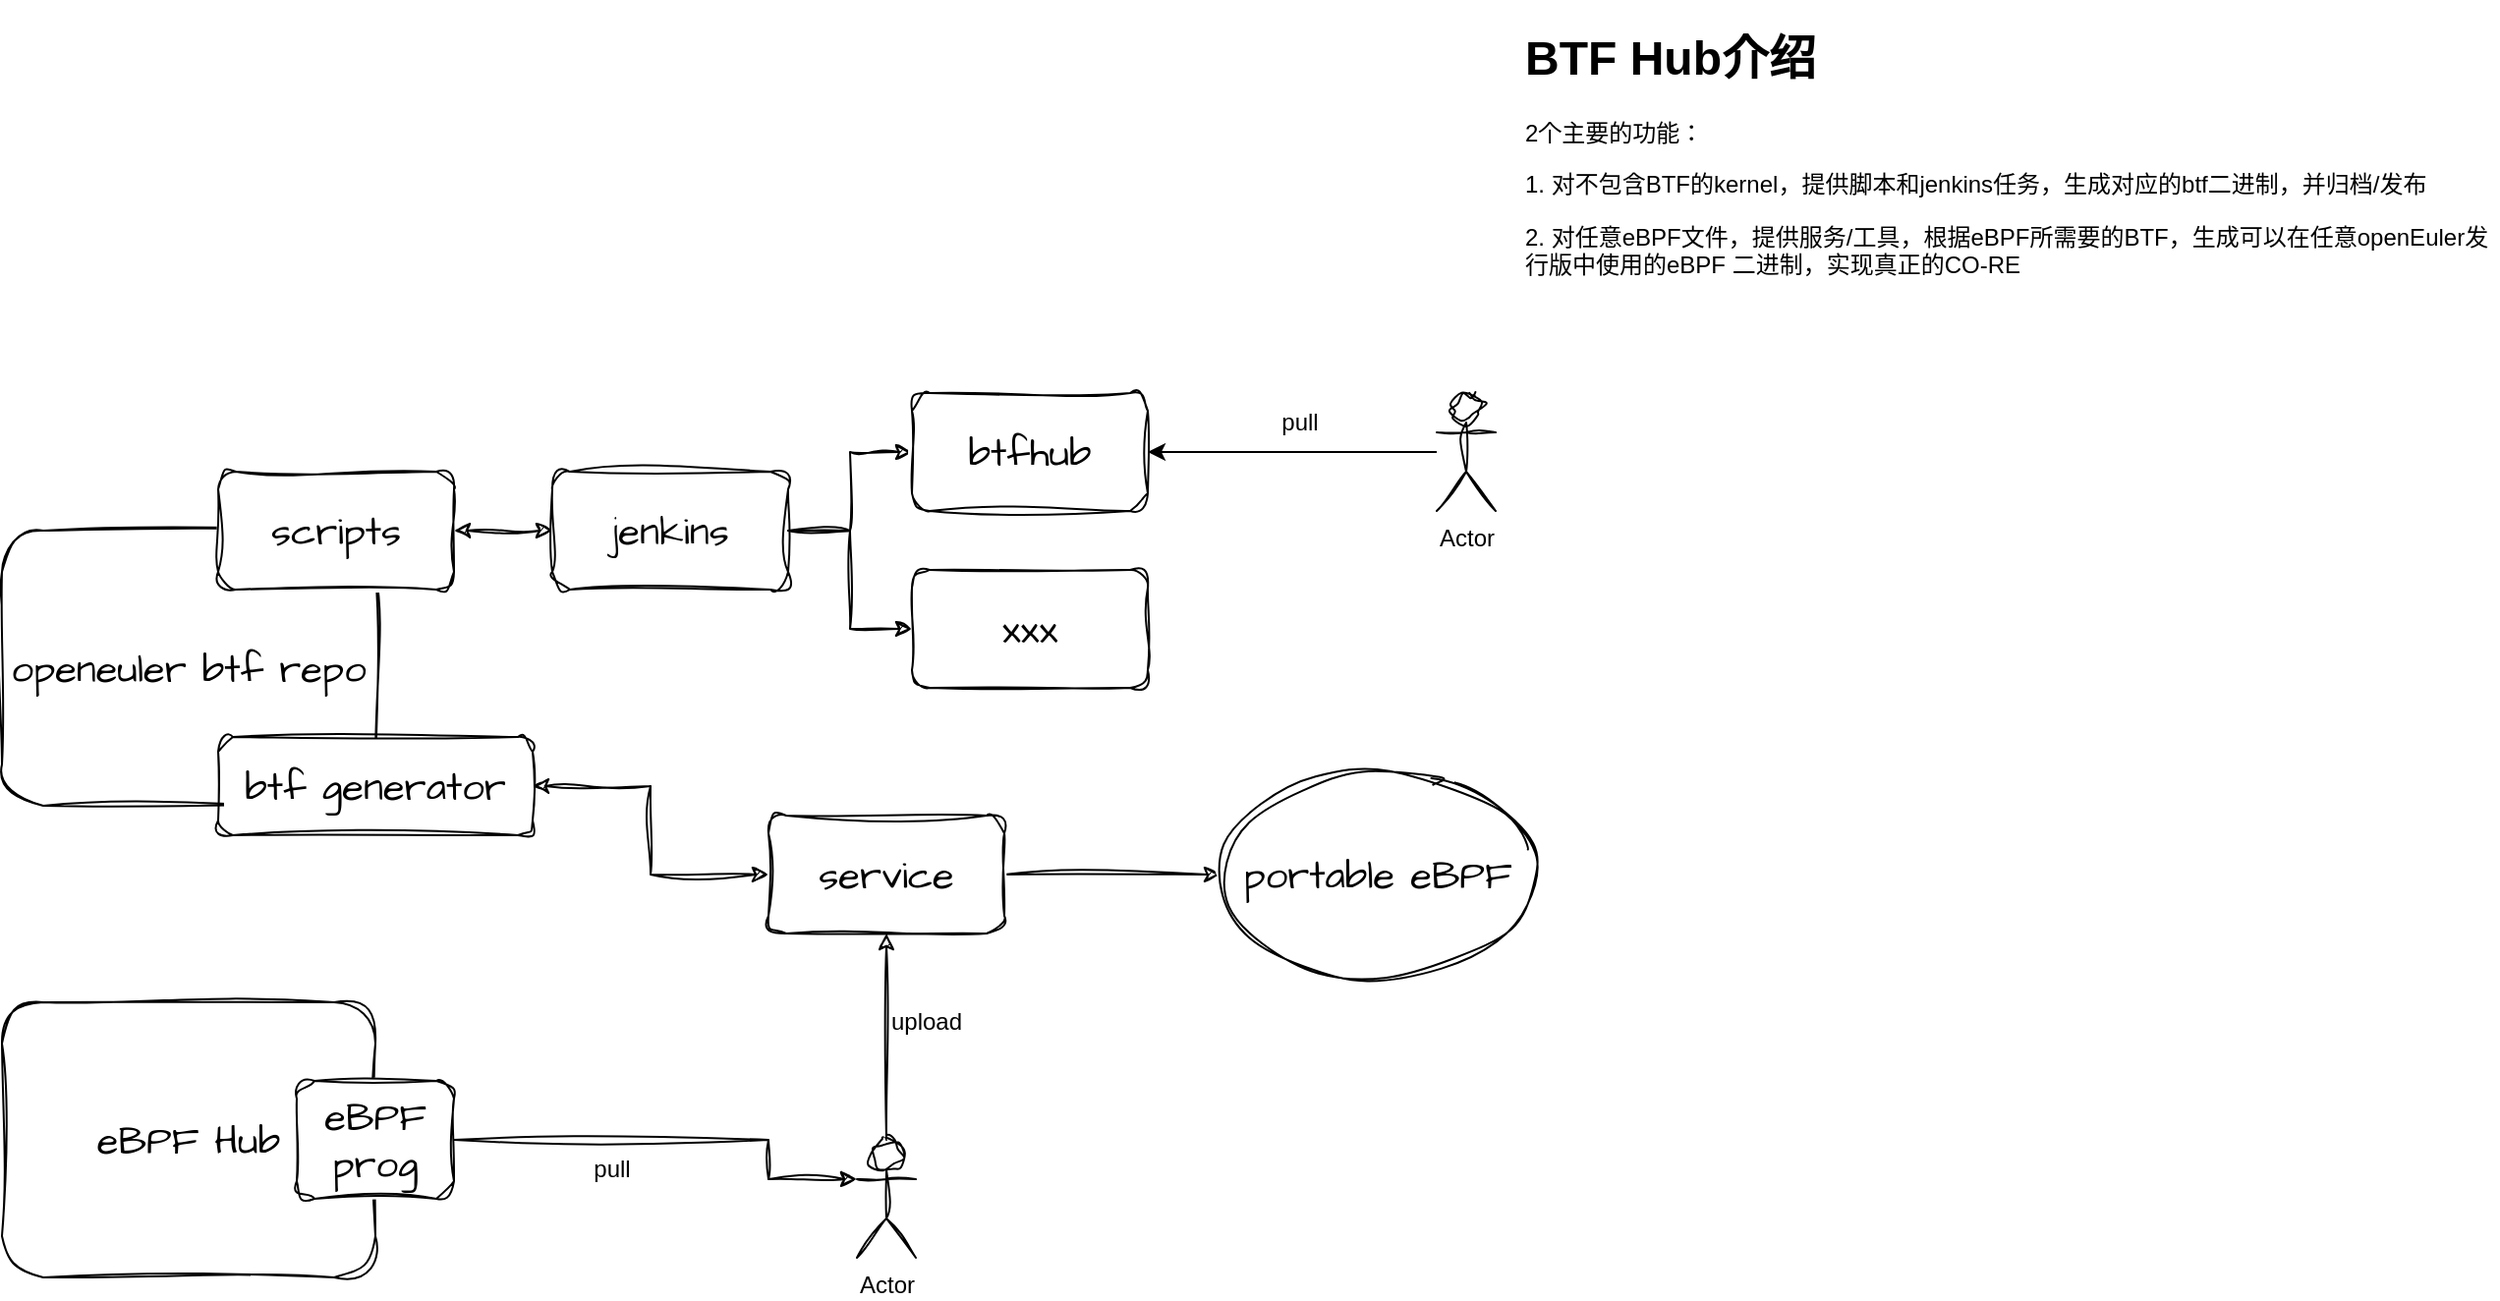 <mxfile version="21.0.2" type="github">
  <diagram name="第 1 页" id="EnIA6HLd-FOOzfXGk_vT">
    <mxGraphModel dx="1434" dy="746" grid="1" gridSize="10" guides="1" tooltips="1" connect="1" arrows="1" fold="1" page="1" pageScale="1" pageWidth="827" pageHeight="1169" math="0" shadow="0">
      <root>
        <mxCell id="0" />
        <mxCell id="1" parent="0" />
        <mxCell id="iiaPbigvtlAAhFLvftk5-1" value="openeuler btf repo" style="rounded=1;whiteSpace=wrap;html=1;sketch=1;hachureGap=4;jiggle=2;curveFitting=1;fontFamily=Architects Daughter;fontSource=https%3A%2F%2Ffonts.googleapis.com%2Fcss%3Ffamily%3DArchitects%2BDaughter;fontSize=20;" parent="1" vertex="1">
          <mxGeometry x="270" y="430" width="190" height="140" as="geometry" />
        </mxCell>
        <mxCell id="iiaPbigvtlAAhFLvftk5-2" value="scripts" style="rounded=1;whiteSpace=wrap;html=1;sketch=1;hachureGap=4;jiggle=2;curveFitting=1;fontFamily=Architects Daughter;fontSource=https%3A%2F%2Ffonts.googleapis.com%2Fcss%3Ffamily%3DArchitects%2BDaughter;fontSize=20;" parent="1" vertex="1">
          <mxGeometry x="380" y="400" width="120" height="60" as="geometry" />
        </mxCell>
        <mxCell id="eZA-BtdOcczapbWW00mo-11" style="edgeStyle=orthogonalEdgeStyle;rounded=0;orthogonalLoop=1;jettySize=auto;html=1;entryX=0;entryY=0.5;entryDx=0;entryDy=0;sketch=1;curveFitting=1;jiggle=2;startArrow=classic;startFill=1;" parent="1" source="iiaPbigvtlAAhFLvftk5-4" target="eZA-BtdOcczapbWW00mo-6" edge="1">
          <mxGeometry relative="1" as="geometry" />
        </mxCell>
        <mxCell id="iiaPbigvtlAAhFLvftk5-4" value="btf generator" style="rounded=1;whiteSpace=wrap;html=1;sketch=1;hachureGap=4;jiggle=2;curveFitting=1;fontFamily=Architects Daughter;fontSource=https%3A%2F%2Ffonts.googleapis.com%2Fcss%3Ffamily%3DArchitects%2BDaughter;fontSize=20;" parent="1" vertex="1">
          <mxGeometry x="380" y="535" width="160" height="50" as="geometry" />
        </mxCell>
        <mxCell id="iiaPbigvtlAAhFLvftk5-12" style="edgeStyle=orthogonalEdgeStyle;rounded=0;sketch=1;hachureGap=4;jiggle=2;curveFitting=1;orthogonalLoop=1;jettySize=auto;html=1;fontFamily=Architects Daughter;fontSource=https%3A%2F%2Ffonts.googleapis.com%2Fcss%3Ffamily%3DArchitects%2BDaughter;fontSize=16;startArrow=classic;startFill=1;" parent="1" source="iiaPbigvtlAAhFLvftk5-11" target="iiaPbigvtlAAhFLvftk5-2" edge="1">
          <mxGeometry relative="1" as="geometry" />
        </mxCell>
        <mxCell id="eZA-BtdOcczapbWW00mo-2" style="edgeStyle=orthogonalEdgeStyle;rounded=0;orthogonalLoop=1;jettySize=auto;html=1;entryX=0;entryY=0.5;entryDx=0;entryDy=0;sketch=1;curveFitting=1;jiggle=2;" parent="1" source="iiaPbigvtlAAhFLvftk5-11" target="eZA-BtdOcczapbWW00mo-1" edge="1">
          <mxGeometry relative="1" as="geometry" />
        </mxCell>
        <mxCell id="eZA-BtdOcczapbWW00mo-4" style="edgeStyle=orthogonalEdgeStyle;rounded=0;orthogonalLoop=1;jettySize=auto;html=1;sketch=1;curveFitting=1;jiggle=2;" parent="1" source="iiaPbigvtlAAhFLvftk5-11" target="eZA-BtdOcczapbWW00mo-3" edge="1">
          <mxGeometry relative="1" as="geometry" />
        </mxCell>
        <mxCell id="iiaPbigvtlAAhFLvftk5-11" value="jenkins" style="rounded=1;whiteSpace=wrap;html=1;sketch=1;hachureGap=4;jiggle=2;curveFitting=1;fontFamily=Architects Daughter;fontSource=https%3A%2F%2Ffonts.googleapis.com%2Fcss%3Ffamily%3DArchitects%2BDaughter;fontSize=20;" parent="1" vertex="1">
          <mxGeometry x="550" y="400" width="120" height="60" as="geometry" />
        </mxCell>
        <mxCell id="eZA-BtdOcczapbWW00mo-1" value="btfhub" style="rounded=1;whiteSpace=wrap;html=1;sketch=1;hachureGap=4;jiggle=2;curveFitting=1;fontFamily=Architects Daughter;fontSource=https%3A%2F%2Ffonts.googleapis.com%2Fcss%3Ffamily%3DArchitects%2BDaughter;fontSize=20;" parent="1" vertex="1">
          <mxGeometry x="733" y="360" width="120" height="60" as="geometry" />
        </mxCell>
        <mxCell id="eZA-BtdOcczapbWW00mo-3" value="xxx" style="rounded=1;whiteSpace=wrap;html=1;sketch=1;hachureGap=4;jiggle=2;curveFitting=1;fontFamily=Architects Daughter;fontSource=https%3A%2F%2Ffonts.googleapis.com%2Fcss%3Ffamily%3DArchitects%2BDaughter;fontSize=20;" parent="1" vertex="1">
          <mxGeometry x="733" y="450" width="120" height="60" as="geometry" />
        </mxCell>
        <mxCell id="eZA-BtdOcczapbWW00mo-13" value="" style="edgeStyle=orthogonalEdgeStyle;rounded=0;orthogonalLoop=1;jettySize=auto;html=1;sketch=1;curveFitting=1;jiggle=2;" parent="1" source="eZA-BtdOcczapbWW00mo-6" target="eZA-BtdOcczapbWW00mo-12" edge="1">
          <mxGeometry relative="1" as="geometry" />
        </mxCell>
        <mxCell id="eZA-BtdOcczapbWW00mo-6" value="service" style="rounded=1;whiteSpace=wrap;html=1;sketch=1;hachureGap=4;jiggle=2;curveFitting=1;fontFamily=Architects Daughter;fontSource=https%3A%2F%2Ffonts.googleapis.com%2Fcss%3Ffamily%3DArchitects%2BDaughter;fontSize=20;" parent="1" vertex="1">
          <mxGeometry x="660" y="575" width="120" height="60" as="geometry" />
        </mxCell>
        <mxCell id="eZA-BtdOcczapbWW00mo-8" style="edgeStyle=orthogonalEdgeStyle;rounded=0;orthogonalLoop=1;jettySize=auto;html=1;entryX=0.5;entryY=1;entryDx=0;entryDy=0;sketch=1;curveFitting=1;jiggle=2;" parent="1" source="eZA-BtdOcczapbWW00mo-7" target="eZA-BtdOcczapbWW00mo-6" edge="1">
          <mxGeometry relative="1" as="geometry" />
        </mxCell>
        <mxCell id="eZA-BtdOcczapbWW00mo-7" value="Actor" style="shape=umlActor;verticalLabelPosition=bottom;verticalAlign=top;html=1;outlineConnect=0;sketch=1;curveFitting=1;jiggle=2;" parent="1" vertex="1">
          <mxGeometry x="705" y="740" width="30" height="60" as="geometry" />
        </mxCell>
        <mxCell id="eZA-BtdOcczapbWW00mo-12" value="portable eBPF" style="ellipse;whiteSpace=wrap;html=1;fontSize=20;fontFamily=Architects Daughter;rounded=1;sketch=1;hachureGap=4;jiggle=2;curveFitting=1;fontSource=https%3A%2F%2Ffonts.googleapis.com%2Fcss%3Ffamily%3DArchitects%2BDaughter;" parent="1" vertex="1">
          <mxGeometry x="890" y="552.5" width="160" height="105" as="geometry" />
        </mxCell>
        <mxCell id="eZA-BtdOcczapbWW00mo-16" style="edgeStyle=orthogonalEdgeStyle;rounded=0;orthogonalLoop=1;jettySize=auto;html=1;entryX=0;entryY=0.333;entryDx=0;entryDy=0;startArrow=none;entryPerimeter=0;sketch=1;curveFitting=1;jiggle=2;" parent="1" source="5NH7Vk-RzdT4zfK6c2rC-1" target="eZA-BtdOcczapbWW00mo-7" edge="1">
          <mxGeometry relative="1" as="geometry">
            <Array as="points">
              <mxPoint x="660" y="740" />
              <mxPoint x="660" y="760" />
            </Array>
          </mxGeometry>
        </mxCell>
        <mxCell id="eZA-BtdOcczapbWW00mo-15" value="eBPF Hub" style="rounded=1;whiteSpace=wrap;html=1;sketch=1;hachureGap=4;jiggle=2;curveFitting=1;fontFamily=Architects Daughter;fontSource=https%3A%2F%2Ffonts.googleapis.com%2Fcss%3Ffamily%3DArchitects%2BDaughter;fontSize=20;" parent="1" vertex="1">
          <mxGeometry x="270" y="670" width="190" height="140" as="geometry" />
        </mxCell>
        <mxCell id="5NH7Vk-RzdT4zfK6c2rC-1" value="eBPF prog" style="rounded=1;whiteSpace=wrap;html=1;sketch=1;hachureGap=4;jiggle=2;curveFitting=1;fontFamily=Architects Daughter;fontSource=https%3A%2F%2Ffonts.googleapis.com%2Fcss%3Ffamily%3DArchitects%2BDaughter;fontSize=20;" vertex="1" parent="1">
          <mxGeometry x="420" y="710" width="80" height="60" as="geometry" />
        </mxCell>
        <mxCell id="5NH7Vk-RzdT4zfK6c2rC-4" value="upload" style="text;html=1;align=center;verticalAlign=middle;resizable=0;points=[];autosize=1;strokeColor=none;fillColor=none;sketch=1;curveFitting=1;jiggle=2;rounded=1;" vertex="1" parent="1">
          <mxGeometry x="710" y="665" width="60" height="30" as="geometry" />
        </mxCell>
        <mxCell id="5NH7Vk-RzdT4zfK6c2rC-5" value="pull" style="text;html=1;align=center;verticalAlign=middle;resizable=0;points=[];autosize=1;strokeColor=none;fillColor=none;sketch=1;curveFitting=1;jiggle=2;rounded=1;" vertex="1" parent="1">
          <mxGeometry x="560" y="740" width="40" height="30" as="geometry" />
        </mxCell>
        <mxCell id="5NH7Vk-RzdT4zfK6c2rC-6" value="&lt;h1&gt;BTF Hub介绍&lt;br&gt;&lt;/h1&gt;&lt;p&gt;2个主要的功能：&lt;/p&gt;&lt;p&gt;1. 对不包含BTF的kernel，提供脚本和jenkins任务，生成对应的btf二进制，并归档/发布&lt;/p&gt;&lt;p&gt;2. 对任意eBPF文件，提供服务/工具，根据eBPF所需要的BTF，生成可以在任意openEuler发行版中使用的eBPF 二进制，实现真正的CO-RE&lt;br&gt;&lt;/p&gt;" style="text;html=1;strokeColor=none;fillColor=none;spacing=5;spacingTop=-20;whiteSpace=wrap;overflow=hidden;rounded=0;" vertex="1" parent="1">
          <mxGeometry x="1040" y="170" width="500" height="140" as="geometry" />
        </mxCell>
        <mxCell id="5NH7Vk-RzdT4zfK6c2rC-10" style="edgeStyle=orthogonalEdgeStyle;rounded=0;orthogonalLoop=1;jettySize=auto;html=1;entryX=1;entryY=0.5;entryDx=0;entryDy=0;" edge="1" parent="1" source="5NH7Vk-RzdT4zfK6c2rC-7" target="eZA-BtdOcczapbWW00mo-1">
          <mxGeometry relative="1" as="geometry" />
        </mxCell>
        <mxCell id="5NH7Vk-RzdT4zfK6c2rC-7" value="Actor" style="shape=umlActor;verticalLabelPosition=bottom;verticalAlign=top;html=1;outlineConnect=0;sketch=1;curveFitting=1;jiggle=2;" vertex="1" parent="1">
          <mxGeometry x="1000" y="360" width="30" height="60" as="geometry" />
        </mxCell>
        <mxCell id="5NH7Vk-RzdT4zfK6c2rC-11" value="pull" style="text;html=1;align=center;verticalAlign=middle;resizable=0;points=[];autosize=1;strokeColor=none;fillColor=none;" vertex="1" parent="1">
          <mxGeometry x="910" y="360" width="40" height="30" as="geometry" />
        </mxCell>
      </root>
    </mxGraphModel>
  </diagram>
</mxfile>
